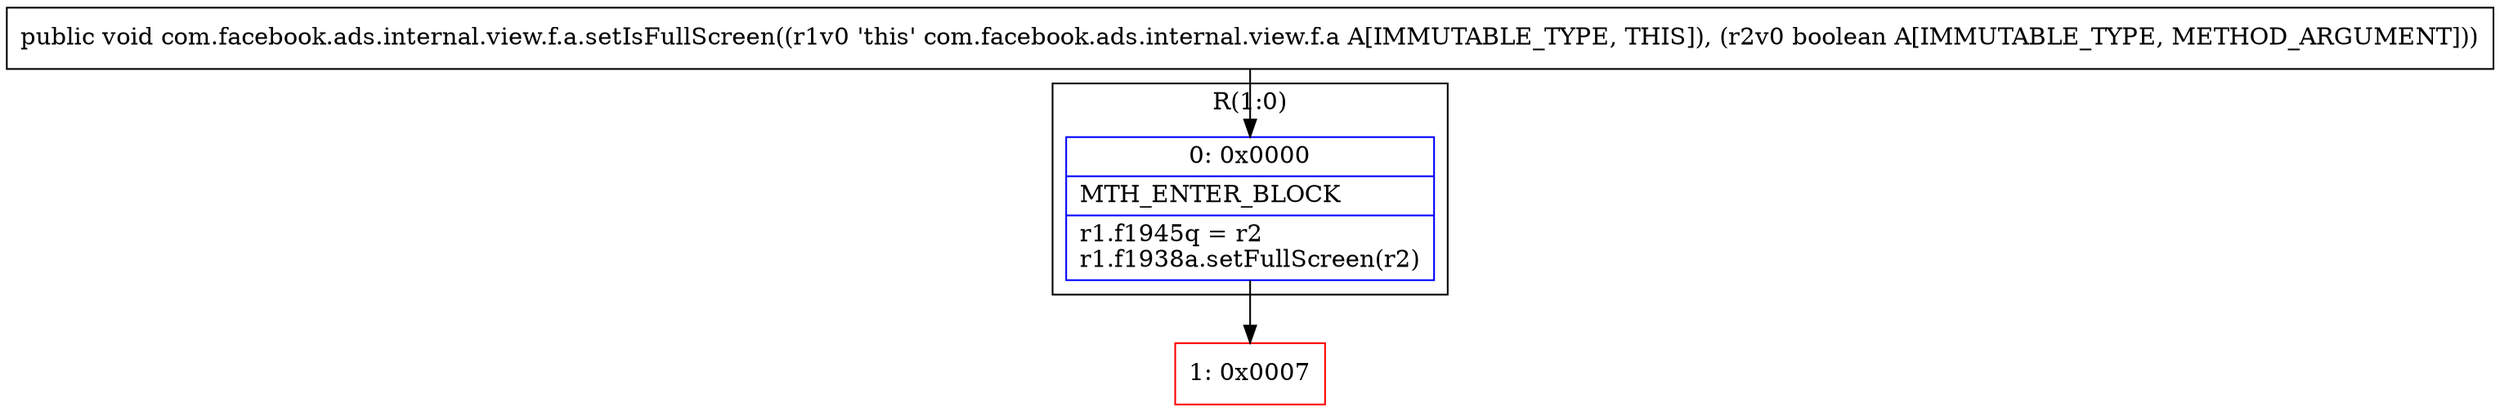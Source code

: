 digraph "CFG forcom.facebook.ads.internal.view.f.a.setIsFullScreen(Z)V" {
subgraph cluster_Region_82785651 {
label = "R(1:0)";
node [shape=record,color=blue];
Node_0 [shape=record,label="{0\:\ 0x0000|MTH_ENTER_BLOCK\l|r1.f1945q = r2\lr1.f1938a.setFullScreen(r2)\l}"];
}
Node_1 [shape=record,color=red,label="{1\:\ 0x0007}"];
MethodNode[shape=record,label="{public void com.facebook.ads.internal.view.f.a.setIsFullScreen((r1v0 'this' com.facebook.ads.internal.view.f.a A[IMMUTABLE_TYPE, THIS]), (r2v0 boolean A[IMMUTABLE_TYPE, METHOD_ARGUMENT])) }"];
MethodNode -> Node_0;
Node_0 -> Node_1;
}

